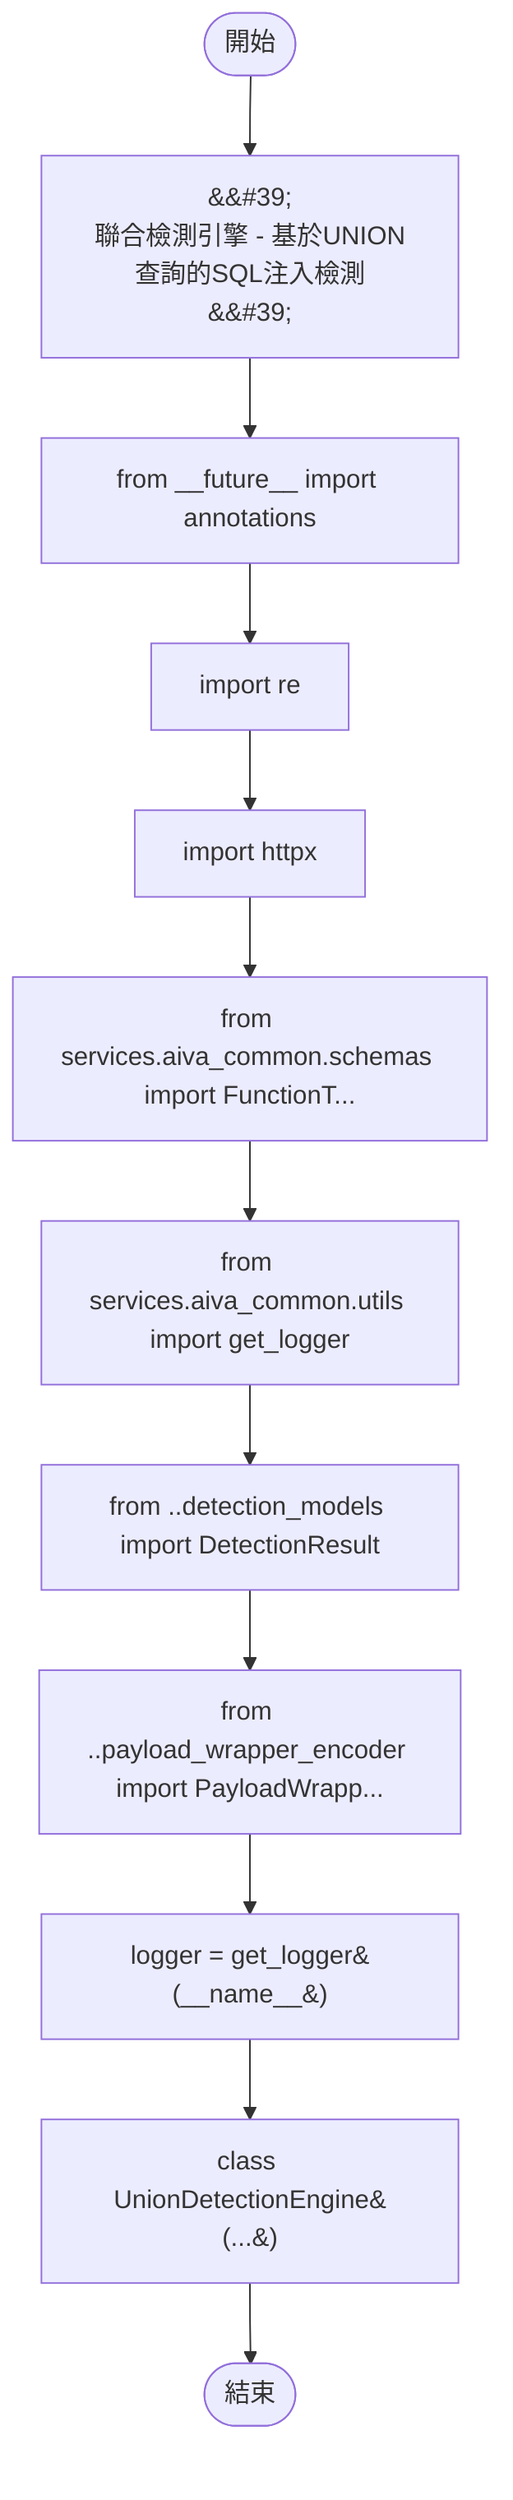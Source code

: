 flowchart TB
    n1([開始])
    n2([結束])
    n3[&amp;&#35;39;\n聯合檢測引擎 - 基於UNION查詢的SQL注入檢測\n&amp;&#35;39;]
    n4[from __future__ import annotations]
    n5[import re]
    n6[import httpx]
    n7[from services.aiva_common.schemas import FunctionT...]
    n8[from services.aiva_common.utils import get_logger]
    n9[from ..detection_models import DetectionResult]
    n10[from ..payload_wrapper_encoder import PayloadWrapp...]
    n11[logger = get_logger&#40;__name__&#41;]
    n12[class UnionDetectionEngine&#40;...&#41;]
    n1 --> n3
    n3 --> n4
    n4 --> n5
    n5 --> n6
    n6 --> n7
    n7 --> n8
    n8 --> n9
    n9 --> n10
    n10 --> n11
    n11 --> n12
    n12 --> n2